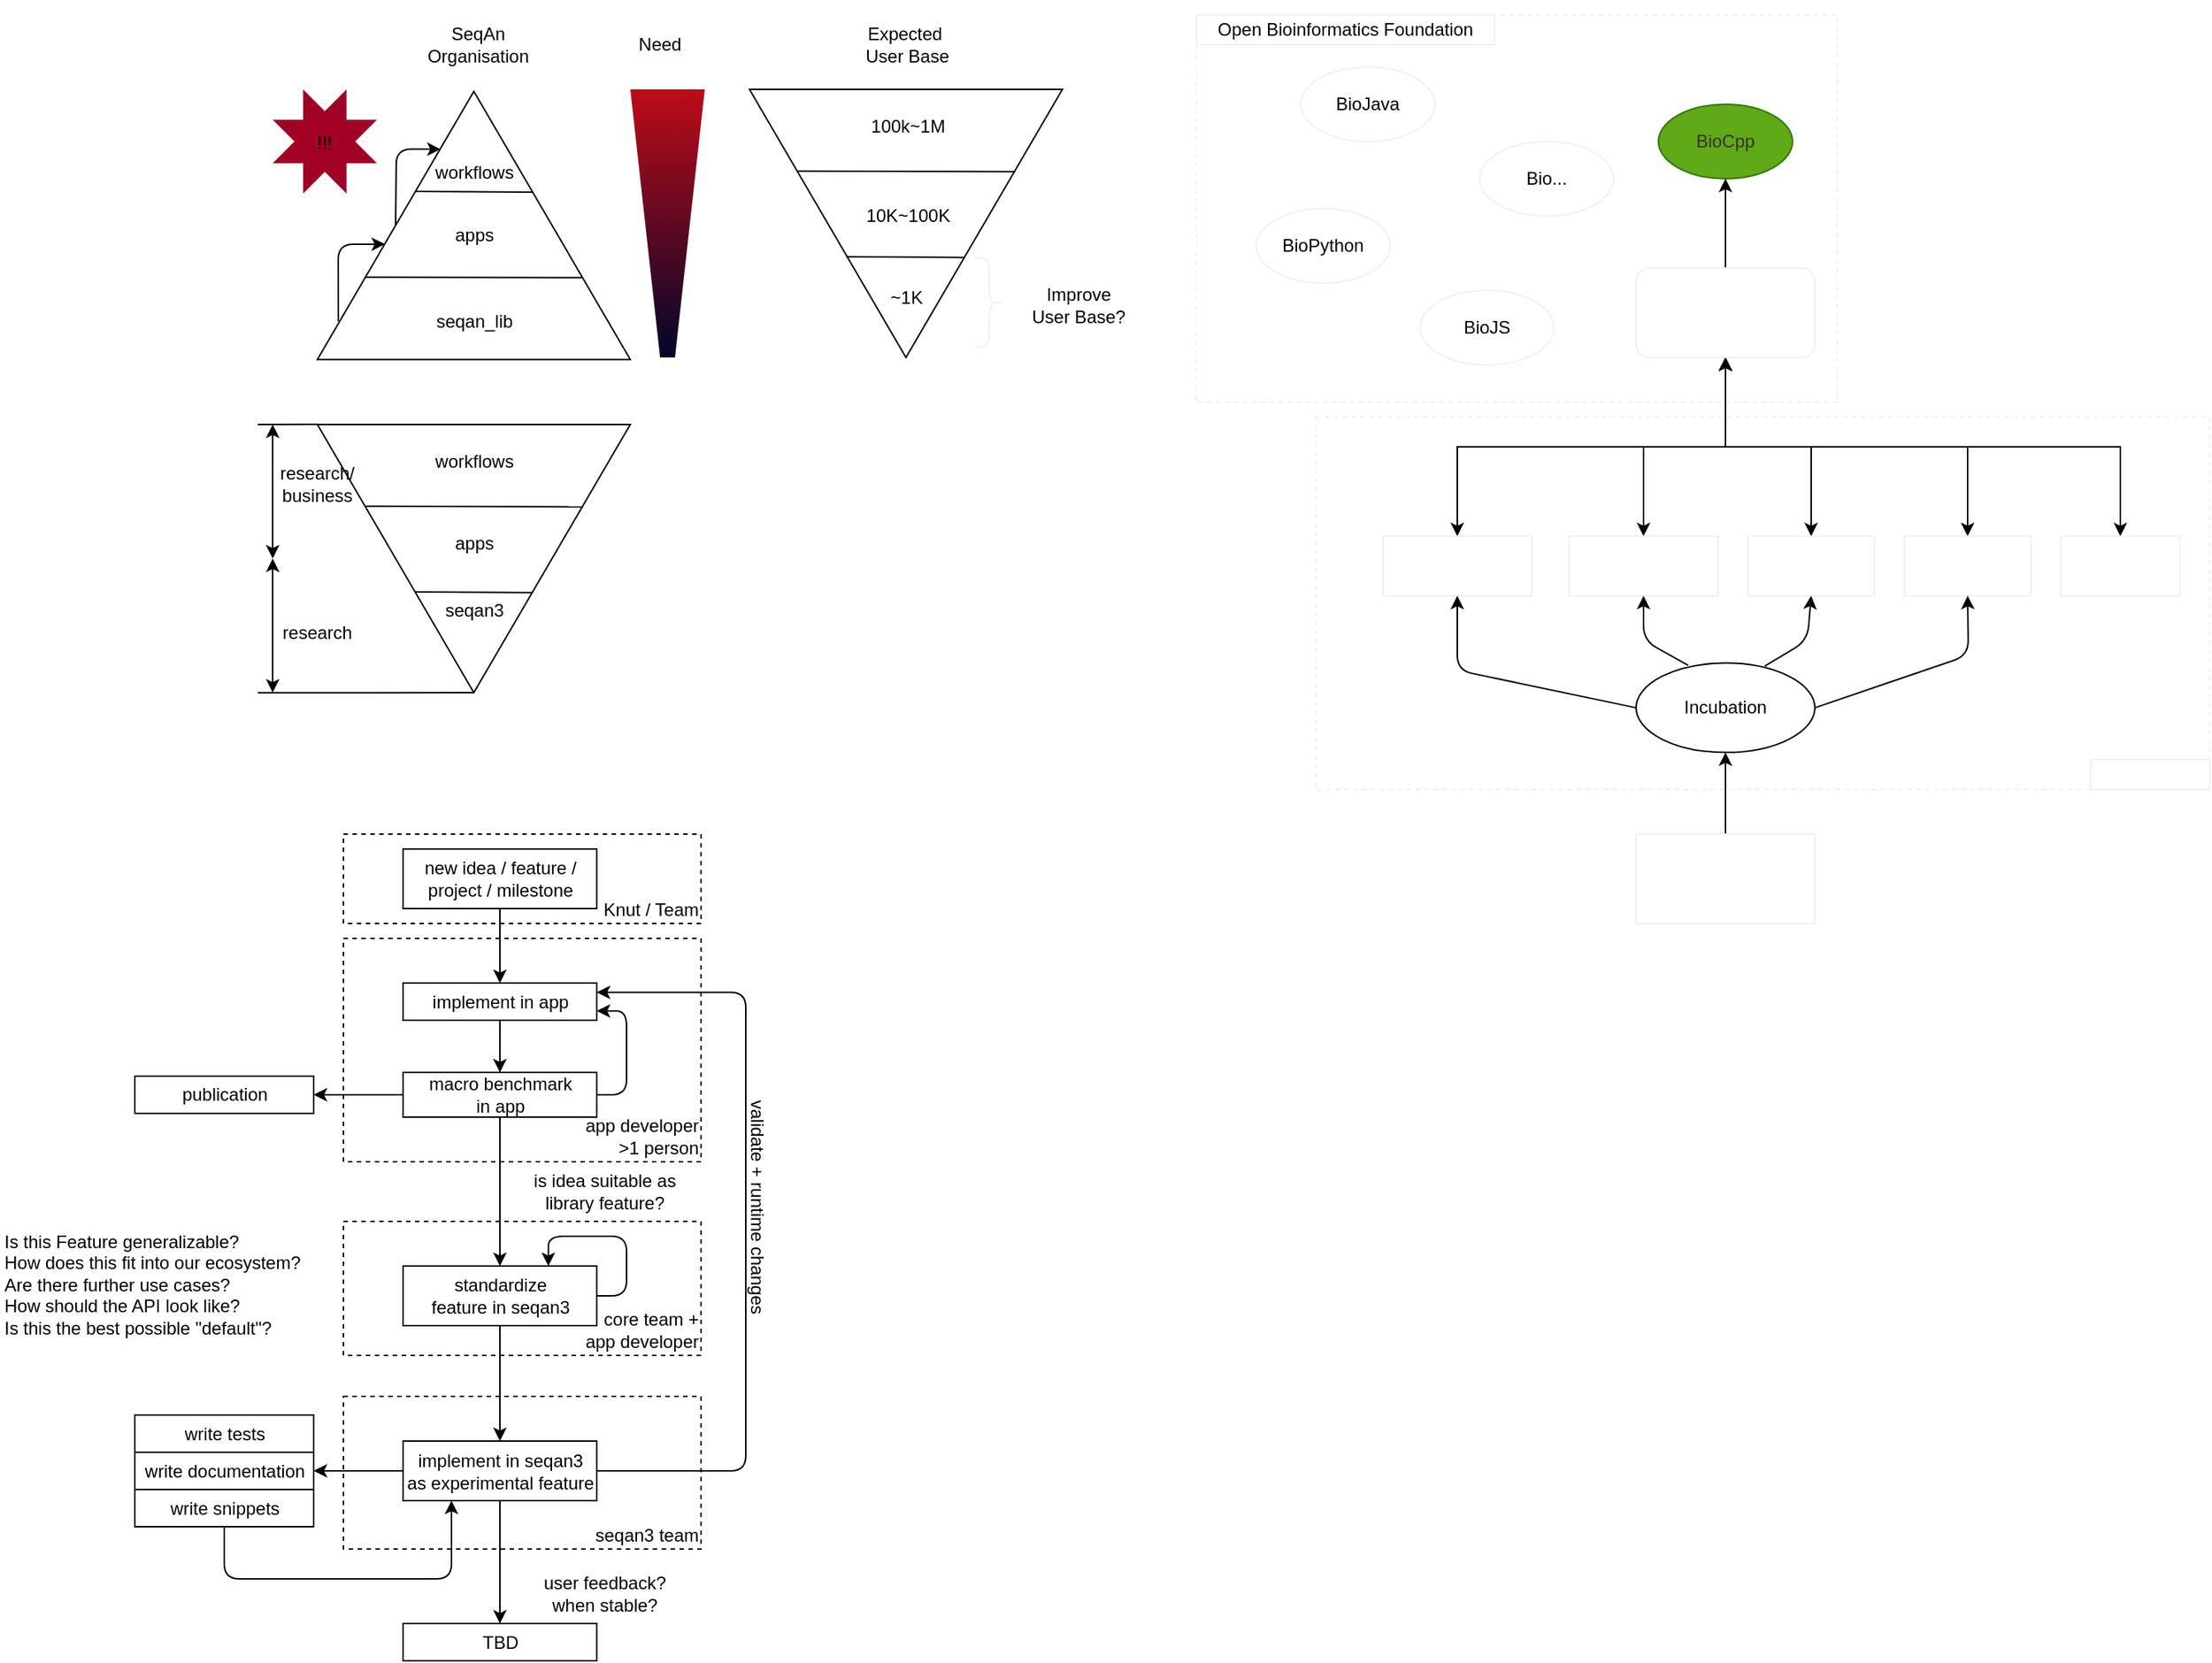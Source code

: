 <mxfile version="13.10.0" type="embed">
    <diagram id="-IhtOcsSOTefoXksXeGY" name="Page-1">
        <mxGraphModel dx="1217" dy="924" grid="1" gridSize="10" guides="1" tooltips="1" connect="1" arrows="1" fold="1" page="1" pageScale="1" pageWidth="827" pageHeight="1169" math="0" shadow="0">
            <root>
                <mxCell id="0"/>
                <mxCell id="1" parent="0"/>
                <mxCell id="144" value="" style="rounded=0;whiteSpace=wrap;html=1;dashed=1;strokeColor=#f0f0f0;fillColor=none;gradientColor=none;fontColor=#333333;" vertex="1" parent="1">
                    <mxGeometry x="920" y="290" width="600" height="250" as="geometry"/>
                </mxCell>
                <mxCell id="91" value="" style="group" connectable="0" vertex="1" parent="1">
                    <mxGeometry x="267.5" y="570" width="240" height="60" as="geometry"/>
                </mxCell>
                <mxCell id="86" value="" style="rounded=0;whiteSpace=wrap;html=1;fillColor=none;dashed=1;" vertex="1" parent="91">
                    <mxGeometry width="240" height="60" as="geometry"/>
                </mxCell>
                <mxCell id="87" value="Knut / Team" style="text;html=1;strokeColor=none;fillColor=none;align=right;verticalAlign=bottom;whiteSpace=wrap;rounded=0;dashed=1;" vertex="1" parent="91">
                    <mxGeometry x="150" y="40" width="90" height="20" as="geometry"/>
                </mxCell>
                <mxCell id="92" value="" style="group" connectable="0" vertex="1" parent="1">
                    <mxGeometry x="267.5" y="830" width="240" height="90" as="geometry"/>
                </mxCell>
                <mxCell id="93" value="" style="rounded=0;whiteSpace=wrap;html=1;fillColor=none;dashed=1;" vertex="1" parent="92">
                    <mxGeometry width="240" height="90" as="geometry"/>
                </mxCell>
                <mxCell id="94" value="core team +&lt;br&gt;app developer" style="text;html=1;strokeColor=none;fillColor=none;align=right;verticalAlign=bottom;whiteSpace=wrap;rounded=0;dashed=1;" vertex="1" parent="92">
                    <mxGeometry x="120" y="56.25" width="120" height="33.75" as="geometry"/>
                </mxCell>
                <mxCell id="102" value="" style="group" connectable="0" vertex="1" parent="1">
                    <mxGeometry x="267.5" y="947.5" width="240" height="102.5" as="geometry"/>
                </mxCell>
                <mxCell id="103" value="" style="rounded=0;whiteSpace=wrap;html=1;fillColor=none;dashed=1;" vertex="1" parent="102">
                    <mxGeometry width="240" height="102.5" as="geometry"/>
                </mxCell>
                <mxCell id="104" value="seqan3 team" style="text;html=1;strokeColor=none;fillColor=none;align=right;verticalAlign=bottom;whiteSpace=wrap;rounded=0;dashed=1;imageVerticalAlign=bottom;" vertex="1" parent="102">
                    <mxGeometry x="160" y="80" width="80" height="22.5" as="geometry"/>
                </mxCell>
                <mxCell id="90" value="" style="group" connectable="0" vertex="1" parent="1">
                    <mxGeometry x="267.5" y="640" width="240" height="150" as="geometry"/>
                </mxCell>
                <mxCell id="84" value="" style="rounded=0;whiteSpace=wrap;html=1;fillColor=none;dashed=1;" vertex="1" parent="90">
                    <mxGeometry width="240" height="150" as="geometry"/>
                </mxCell>
                <mxCell id="85" value="app developer&lt;br&gt;&amp;gt;1 person" style="text;html=1;strokeColor=none;fillColor=none;align=right;verticalAlign=bottom;whiteSpace=wrap;rounded=0;dashed=1;" vertex="1" parent="90">
                    <mxGeometry x="110" y="130" width="130" height="20" as="geometry"/>
                </mxCell>
                <mxCell id="36" value="" style="group;dashed=1;" vertex="1" connectable="0" parent="1">
                    <mxGeometry x="220" y="10" width="290" height="300" as="geometry"/>
                </mxCell>
                <mxCell id="16" value="" style="group;rotation=-180;dashed=1;" connectable="0" vertex="1" parent="36">
                    <mxGeometry x="30" y="60" width="215" height="210" as="geometry"/>
                </mxCell>
                <mxCell id="9" value="" style="triangle;whiteSpace=wrap;html=1;rotation=-90;" vertex="1" parent="16">
                    <mxGeometry x="15" y="-13.676" width="180" height="210.0" as="geometry"/>
                </mxCell>
                <mxCell id="12" value="seqan_lib" style="text;html=1;resizable=0;autosize=1;align=center;verticalAlign=middle;points=[];fillColor=none;strokeColor=none;rounded=0;rotation=0;" vertex="1" parent="16">
                    <mxGeometry x="70" y="146.324" width="70" height="20" as="geometry"/>
                </mxCell>
                <mxCell id="13" value="workflows" style="text;html=1;resizable=0;autosize=1;align=center;verticalAlign=middle;points=[];fillColor=none;strokeColor=none;rounded=0;rotation=0;" vertex="1" parent="16">
                    <mxGeometry x="70" y="46.324" width="70" height="20" as="geometry"/>
                </mxCell>
                <mxCell id="14" value="apps" style="text;html=1;resizable=0;autosize=1;align=center;verticalAlign=middle;points=[];fillColor=none;strokeColor=none;rounded=0;rotation=0;" vertex="1" parent="16">
                    <mxGeometry x="85" y="88.004" width="40" height="20" as="geometry"/>
                </mxCell>
                <mxCell id="10" value="" style="endArrow=none;html=1;exitX=0.624;exitY=0.688;exitDx=0;exitDy=0;exitPerimeter=0;entryX=0.627;entryY=0.313;entryDx=0;entryDy=0;entryPerimeter=0;" edge="1" parent="16" source="9" target="9">
                    <mxGeometry width="50" height="50" relative="1" as="geometry">
                        <mxPoint x="-124" y="43.324" as="sourcePoint"/>
                        <mxPoint x="-244" y="-26.676" as="targetPoint"/>
                    </mxGeometry>
                </mxCell>
                <mxCell id="11" value="" style="endArrow=none;html=1;entryX=0.307;entryY=0.151;entryDx=0;entryDy=0;entryPerimeter=0;exitX=0.305;exitY=0.845;exitDx=0;exitDy=0;exitPerimeter=0;verticalAlign=middle;" edge="1" parent="16" source="9" target="9">
                    <mxGeometry width="50" height="50" relative="1" as="geometry">
                        <mxPoint x="-124" y="51.324" as="sourcePoint"/>
                        <mxPoint x="-269" y="51.324" as="targetPoint"/>
                    </mxGeometry>
                </mxCell>
                <mxCell id="71" value="" style="edgeStyle=segmentEdgeStyle;endArrow=classic;html=1;exitX=0.142;exitY=0.067;exitDx=0;exitDy=0;exitPerimeter=0;entryX=0.43;entryY=0.216;entryDx=0;entryDy=0;entryPerimeter=0;" edge="1" parent="16" source="9" target="9">
                    <mxGeometry width="50" height="50" relative="1" as="geometry">
                        <mxPoint x="-40" y="146.32" as="sourcePoint"/>
                        <mxPoint x="47" y="104" as="targetPoint"/>
                        <Array as="points">
                            <mxPoint x="14" y="104"/>
                        </Array>
                    </mxGeometry>
                </mxCell>
                <mxCell id="73" value="" style="edgeStyle=segmentEdgeStyle;endArrow=classic;html=1;exitX=0.5;exitY=0;exitDx=0;exitDy=0;entryX=0.784;entryY=0.394;entryDx=0;entryDy=0;entryPerimeter=0;" edge="1" parent="16" source="9" target="9">
                    <mxGeometry width="50" height="50" relative="1" as="geometry">
                        <mxPoint x="52" y="80" as="sourcePoint"/>
                        <mxPoint x="80" y="40" as="targetPoint"/>
                        <Array as="points">
                            <mxPoint x="53" y="40"/>
                        </Array>
                    </mxGeometry>
                </mxCell>
                <mxCell id="82" value="integration" style="verticalLabelPosition=bottom;verticalAlign=top;html=1;shape=mxgraph.basic.8_point_star;dashed=1;fontColor=#ffffff;fillColor=#A20025;strokeColor=none;" vertex="1" parent="16">
                    <mxGeometry x="-30" y="-7.105e-15" width="70" height="70" as="geometry"/>
                </mxCell>
                <mxCell id="83" value="!!!" style="text;html=1;strokeColor=none;fillColor=none;align=center;verticalAlign=middle;whiteSpace=wrap;rounded=0;dashed=1;" vertex="1" parent="16">
                    <mxGeometry x="-15" y="26.32" width="40" height="20" as="geometry"/>
                </mxCell>
                <mxCell id="45" value="SeqAn Organisation" style="text;html=1;strokeColor=none;fillColor=none;align=center;verticalAlign=middle;whiteSpace=wrap;rounded=0;dashed=1;" vertex="1" parent="36">
                    <mxGeometry x="92.5" y="20" width="90" height="20" as="geometry"/>
                </mxCell>
                <mxCell id="59" value="" style="shape=trapezoid;perimeter=trapezoidPerimeter;whiteSpace=wrap;html=1;fixedSize=1;dashed=1;rotation=-180;size=20;fillColor=#01062A;gradientColor=#BF0B18;strokeColor=none;" vertex="1" parent="36">
                    <mxGeometry x="240" y="60" width="50" height="180" as="geometry"/>
                </mxCell>
                <mxCell id="43" value="" style="group" vertex="1" connectable="0" parent="1">
                    <mxGeometry x="480" y="10" width="310" height="300" as="geometry"/>
                </mxCell>
                <mxCell id="17" value="" style="group" connectable="0" vertex="1" parent="43">
                    <mxGeometry x="60" y="60" width="210" height="180" as="geometry"/>
                </mxCell>
                <mxCell id="2" value="" style="triangle;whiteSpace=wrap;html=1;rotation=90;" vertex="1" parent="17">
                    <mxGeometry x="15" y="-15" width="180" height="210" as="geometry"/>
                </mxCell>
                <mxCell id="6" value="~1K" style="text;html=1;resizable=0;autosize=1;align=center;verticalAlign=middle;points=[];fillColor=none;strokeColor=none;rounded=0;" vertex="1" parent="17">
                    <mxGeometry x="85" y="130" width="40" height="20" as="geometry"/>
                </mxCell>
                <mxCell id="7" value="100k~1M" style="text;html=1;resizable=0;autosize=1;align=center;verticalAlign=middle;points=[];fillColor=none;strokeColor=none;rounded=0;" vertex="1" parent="17">
                    <mxGeometry x="76" y="15" width="60" height="20" as="geometry"/>
                </mxCell>
                <mxCell id="8" value="10K~100K" style="text;html=1;resizable=0;autosize=1;align=center;verticalAlign=middle;points=[];fillColor=none;strokeColor=none;rounded=0;" vertex="1" parent="17">
                    <mxGeometry x="71" y="75" width="70" height="20" as="geometry"/>
                </mxCell>
                <mxCell id="3" value="" style="endArrow=none;html=1;exitX=0.624;exitY=0.688;exitDx=0;exitDy=0;exitPerimeter=0;entryX=0.627;entryY=0.313;entryDx=0;entryDy=0;entryPerimeter=0;" edge="1" parent="17" source="2" target="2">
                    <mxGeometry width="50" height="50" relative="1" as="geometry">
                        <mxPoint x="66.52" y="112.32" as="sourcePoint"/>
                        <mxPoint x="145.27" y="112.86" as="targetPoint"/>
                    </mxGeometry>
                </mxCell>
                <mxCell id="4" value="" style="endArrow=none;html=1;entryX=0.307;entryY=0.151;entryDx=0;entryDy=0;entryPerimeter=0;exitX=0.305;exitY=0.845;exitDx=0;exitDy=0;exitPerimeter=0;verticalAlign=middle;" edge="1" parent="17" source="2" target="2">
                    <mxGeometry width="50" height="50" relative="1" as="geometry">
                        <mxPoint x="33.55" y="54.9" as="sourcePoint"/>
                        <mxPoint x="179.29" y="55.26" as="targetPoint"/>
                    </mxGeometry>
                </mxCell>
                <mxCell id="88" value="" style="shape=curlyBracket;whiteSpace=wrap;html=1;rounded=1;strokeColor=#f0f0f0;fillColor=none;gradientColor=none;rotation=-180;" vertex="1" parent="17">
                    <mxGeometry x="151" y="113" width="20" height="60" as="geometry"/>
                </mxCell>
                <mxCell id="47" value="Expected&amp;nbsp;&lt;br&gt;User Base" style="text;html=1;strokeColor=none;fillColor=none;align=center;verticalAlign=middle;whiteSpace=wrap;rounded=0;dashed=1;" vertex="1" parent="43">
                    <mxGeometry x="121" y="20" width="90" height="20" as="geometry"/>
                </mxCell>
                <mxCell id="64" value="Need" style="text;html=1;strokeColor=none;fillColor=none;align=center;verticalAlign=middle;whiteSpace=wrap;rounded=0;dashed=1;" vertex="1" parent="43">
                    <mxGeometry x="-20" y="20" width="40" height="20" as="geometry"/>
                </mxCell>
                <mxCell id="89" value="Improve User Base?" style="text;html=1;strokeColor=none;fillColor=none;align=center;verticalAlign=middle;whiteSpace=wrap;rounded=0;" vertex="1" parent="43">
                    <mxGeometry x="246" y="195" width="70" height="20" as="geometry"/>
                </mxCell>
                <mxCell id="44" value="" style="group" connectable="0" vertex="1" parent="1">
                    <mxGeometry x="210" y="295" width="250" height="180.18" as="geometry"/>
                </mxCell>
                <mxCell id="25" value="" style="group" connectable="0" vertex="1" parent="44">
                    <mxGeometry x="40" width="210" height="180" as="geometry"/>
                </mxCell>
                <mxCell id="26" value="" style="triangle;whiteSpace=wrap;html=1;rotation=90;" vertex="1" parent="25">
                    <mxGeometry x="15" y="-15" width="180" height="210" as="geometry"/>
                </mxCell>
                <mxCell id="27" value="seqan3" style="text;html=1;resizable=0;autosize=1;align=center;verticalAlign=middle;points=[];fillColor=none;strokeColor=none;rounded=0;" vertex="1" parent="25">
                    <mxGeometry x="80" y="115" width="50" height="20" as="geometry"/>
                </mxCell>
                <mxCell id="28" value="workflows" style="text;html=1;resizable=0;autosize=1;align=center;verticalAlign=middle;points=[];fillColor=none;strokeColor=none;rounded=0;" vertex="1" parent="25">
                    <mxGeometry x="70" y="15" width="70" height="20" as="geometry"/>
                </mxCell>
                <mxCell id="29" value="apps" style="text;html=1;resizable=0;autosize=1;align=center;verticalAlign=middle;points=[];fillColor=none;strokeColor=none;rounded=0;" vertex="1" parent="25">
                    <mxGeometry x="85" y="70" width="40" height="20" as="geometry"/>
                </mxCell>
                <mxCell id="30" value="" style="endArrow=none;html=1;exitX=0.624;exitY=0.688;exitDx=0;exitDy=0;exitPerimeter=0;entryX=0.627;entryY=0.313;entryDx=0;entryDy=0;entryPerimeter=0;" edge="1" parent="25" source="26" target="26">
                    <mxGeometry width="50" height="50" relative="1" as="geometry">
                        <mxPoint x="110" y="138" as="sourcePoint"/>
                        <mxPoint x="230" y="208" as="targetPoint"/>
                    </mxGeometry>
                </mxCell>
                <mxCell id="31" value="" style="endArrow=none;html=1;entryX=0.307;entryY=0.151;entryDx=0;entryDy=0;entryPerimeter=0;exitX=0.305;exitY=0.845;exitDx=0;exitDy=0;exitPerimeter=0;verticalAlign=middle;" edge="1" parent="25" source="26" target="26">
                    <mxGeometry width="50" height="50" relative="1" as="geometry">
                        <mxPoint x="110" y="130" as="sourcePoint"/>
                        <mxPoint x="254.76" y="130.44" as="targetPoint"/>
                    </mxGeometry>
                </mxCell>
                <mxCell id="39" value="research" style="text;html=1;strokeColor=none;fillColor=none;align=center;verticalAlign=middle;whiteSpace=wrap;rounded=0;" vertex="1" parent="25">
                    <mxGeometry x="-20" y="130" width="40" height="20" as="geometry"/>
                </mxCell>
                <mxCell id="37" value="research/&lt;br&gt;business" style="text;html=1;strokeColor=none;fillColor=none;align=center;verticalAlign=middle;whiteSpace=wrap;rounded=0;" vertex="1" parent="25">
                    <mxGeometry x="-20" y="30" width="40" height="20" as="geometry"/>
                </mxCell>
                <mxCell id="113" value="" style="group" connectable="0" vertex="1" parent="44">
                    <mxGeometry width="10" height="180.18" as="geometry"/>
                </mxCell>
                <mxCell id="34" value="" style="endArrow=classic;startArrow=classic;html=1;" edge="1" parent="113">
                    <mxGeometry width="50" height="50" relative="1" as="geometry">
                        <mxPoint x="10" y="90" as="sourcePoint"/>
                        <mxPoint x="10" as="targetPoint"/>
                    </mxGeometry>
                </mxCell>
                <mxCell id="35" value="" style="endArrow=none;html=1;entryX=-0.001;entryY=1;entryDx=0;entryDy=0;entryPerimeter=0;" edge="1" parent="113" target="26">
                    <mxGeometry width="50" height="50" relative="1" as="geometry">
                        <mxPoint as="sourcePoint"/>
                        <mxPoint x="30" y="10" as="targetPoint"/>
                    </mxGeometry>
                </mxCell>
                <mxCell id="38" value="" style="endArrow=classic;startArrow=classic;html=1;" edge="1" parent="113">
                    <mxGeometry width="50" height="50" relative="1" as="geometry">
                        <mxPoint x="10" y="180" as="sourcePoint"/>
                        <mxPoint x="10" y="90" as="targetPoint"/>
                    </mxGeometry>
                </mxCell>
                <mxCell id="41" value="" style="endArrow=none;html=1;entryX=1;entryY=0.5;entryDx=0;entryDy=0;" edge="1" parent="113" target="26">
                    <mxGeometry width="50" height="50" relative="1" as="geometry">
                        <mxPoint y="180.18" as="sourcePoint"/>
                        <mxPoint x="40" y="180.0" as="targetPoint"/>
                    </mxGeometry>
                </mxCell>
                <mxCell id="51" value="new idea / feature / project / milestone" style="rounded=0;whiteSpace=wrap;html=1;fillColor=none;" vertex="1" parent="1">
                    <mxGeometry x="307.5" y="580" width="130" height="40" as="geometry"/>
                </mxCell>
                <mxCell id="53" value="" style="endArrow=classic;html=1;exitX=0.5;exitY=1;exitDx=0;exitDy=0;entryX=0.5;entryY=0;entryDx=0;entryDy=0;" edge="1" parent="1" source="51" target="54">
                    <mxGeometry width="50" height="50" relative="1" as="geometry">
                        <mxPoint x="367.5" y="690" as="sourcePoint"/>
                        <mxPoint x="367.5" y="640" as="targetPoint"/>
                    </mxGeometry>
                </mxCell>
                <mxCell id="54" value="implement in app" style="rounded=0;whiteSpace=wrap;html=1;fillColor=none;" vertex="1" parent="1">
                    <mxGeometry x="307.5" y="670" width="130" height="25" as="geometry"/>
                </mxCell>
                <mxCell id="70" value="" style="edgeStyle=orthogonalEdgeStyle;rounded=0;orthogonalLoop=1;jettySize=auto;html=1;endArrow=none;endFill=0;" edge="1" parent="1" source="55" target="54">
                    <mxGeometry relative="1" as="geometry"/>
                </mxCell>
                <mxCell id="55" value="macro benchmark&lt;br&gt;in app" style="rounded=0;whiteSpace=wrap;html=1;fillColor=none;" vertex="1" parent="1">
                    <mxGeometry x="307.5" y="730" width="130" height="30" as="geometry"/>
                </mxCell>
                <mxCell id="56" value="" style="endArrow=classic;html=1;entryX=0.5;entryY=0;entryDx=0;entryDy=0;exitX=0.5;exitY=1;exitDx=0;exitDy=0;" edge="1" parent="1" source="54" target="55">
                    <mxGeometry width="50" height="50" relative="1" as="geometry">
                        <mxPoint x="347.5" y="730" as="sourcePoint"/>
                        <mxPoint x="397.5" y="680" as="targetPoint"/>
                    </mxGeometry>
                </mxCell>
                <mxCell id="61" value="" style="endArrow=classic;html=1;exitX=1;exitY=0.5;exitDx=0;exitDy=0;entryX=1;entryY=0.75;entryDx=0;entryDy=0;edgeStyle=orthogonalEdgeStyle;" edge="1" parent="1" source="55" target="54">
                    <mxGeometry width="50" height="50" relative="1" as="geometry">
                        <mxPoint x="487.5" y="790" as="sourcePoint"/>
                        <mxPoint x="537.5" y="740" as="targetPoint"/>
                        <Array as="points">
                            <mxPoint x="457.5" y="745"/>
                            <mxPoint x="457.5" y="689"/>
                        </Array>
                    </mxGeometry>
                </mxCell>
                <mxCell id="62" value="" style="endArrow=classic;html=1;exitX=0;exitY=0.5;exitDx=0;exitDy=0;entryX=1;entryY=0.5;entryDx=0;entryDy=0;" edge="1" parent="1" source="55" target="63">
                    <mxGeometry width="50" height="50" relative="1" as="geometry">
                        <mxPoint x="417.5" y="780" as="sourcePoint"/>
                        <mxPoint x="467.5" y="730" as="targetPoint"/>
                    </mxGeometry>
                </mxCell>
                <mxCell id="63" value="publication" style="rounded=0;whiteSpace=wrap;html=1;fillColor=none;" vertex="1" parent="1">
                    <mxGeometry x="127.5" y="732.5" width="120" height="25" as="geometry"/>
                </mxCell>
                <mxCell id="72" style="edgeStyle=orthogonalEdgeStyle;rounded=0;orthogonalLoop=1;jettySize=auto;html=1;entryX=0.5;entryY=0;entryDx=0;entryDy=0;endArrow=classic;endFill=1;" edge="1" parent="1" source="65" target="69">
                    <mxGeometry relative="1" as="geometry"/>
                </mxCell>
                <mxCell id="65" value="standardize &lt;br&gt;feature in seqan3" style="rounded=0;whiteSpace=wrap;html=1;fillColor=none;" vertex="1" parent="1">
                    <mxGeometry x="307.5" y="860" width="130" height="40" as="geometry"/>
                </mxCell>
                <mxCell id="66" value="" style="endArrow=classic;html=1;entryX=0.5;entryY=0;entryDx=0;entryDy=0;exitX=0.5;exitY=1;exitDx=0;exitDy=0;" edge="1" parent="1" source="55" target="65">
                    <mxGeometry width="50" height="50" relative="1" as="geometry">
                        <mxPoint x="377.5" y="695" as="sourcePoint"/>
                        <mxPoint x="377.5" y="730" as="targetPoint"/>
                        <Array as="points"/>
                    </mxGeometry>
                </mxCell>
                <mxCell id="68" value="is idea suitable as library feature?" style="text;html=1;strokeColor=none;fillColor=none;align=center;verticalAlign=middle;whiteSpace=wrap;rounded=0;" vertex="1" parent="1">
                    <mxGeometry x="377.5" y="800" width="130" height="20" as="geometry"/>
                </mxCell>
                <mxCell id="74" value="" style="endArrow=classic;html=1;exitX=0;exitY=0.5;exitDx=0;exitDy=0;entryX=1;entryY=0.5;entryDx=0;entryDy=0;" edge="1" parent="1" source="69" target="76">
                    <mxGeometry width="50" height="50" relative="1" as="geometry">
                        <mxPoint x="237.5" y="960" as="sourcePoint"/>
                        <mxPoint x="247.5" y="973" as="targetPoint"/>
                    </mxGeometry>
                </mxCell>
                <mxCell id="75" value="write tests" style="rounded=0;whiteSpace=wrap;html=1;fillColor=none;" vertex="1" parent="1">
                    <mxGeometry x="127.5" y="960" width="120" height="25" as="geometry"/>
                </mxCell>
                <mxCell id="76" value="write documentation" style="rounded=0;whiteSpace=wrap;html=1;fillColor=none;" vertex="1" parent="1">
                    <mxGeometry x="127.5" y="985" width="120" height="25" as="geometry"/>
                </mxCell>
                <mxCell id="126" style="edgeStyle=orthogonalEdgeStyle;orthogonalLoop=1;jettySize=auto;html=1;entryX=0.25;entryY=1;entryDx=0;entryDy=0;endArrow=classic;endFill=1;exitX=0.5;exitY=1;exitDx=0;exitDy=0;rounded=1;" edge="1" parent="1" source="78" target="69">
                    <mxGeometry relative="1" as="geometry">
                        <Array as="points">
                            <mxPoint x="187.5" y="1070"/>
                            <mxPoint x="340.5" y="1070"/>
                        </Array>
                    </mxGeometry>
                </mxCell>
                <mxCell id="78" value="write snippets" style="rounded=0;whiteSpace=wrap;html=1;fillColor=none;" vertex="1" parent="1">
                    <mxGeometry x="127.5" y="1010" width="120" height="25" as="geometry"/>
                </mxCell>
                <mxCell id="79" value="" style="endArrow=classic;html=1;exitX=0.5;exitY=1;exitDx=0;exitDy=0;entryX=0.5;entryY=0;entryDx=0;entryDy=0;" edge="1" parent="1" source="69" target="80">
                    <mxGeometry width="50" height="50" relative="1" as="geometry">
                        <mxPoint x="347.5" y="990" as="sourcePoint"/>
                        <mxPoint x="367.5" y="1010" as="targetPoint"/>
                    </mxGeometry>
                </mxCell>
                <mxCell id="80" value="TBD" style="rounded=0;whiteSpace=wrap;html=1;fillColor=none;" vertex="1" parent="1">
                    <mxGeometry x="307.5" y="1100" width="130" height="25" as="geometry"/>
                </mxCell>
                <mxCell id="97" value="" style="rounded=0;whiteSpace=wrap;html=1;strokeColor=#f0f0f0;fillColor=none;gradientColor=none;dashed=1;" vertex="1" parent="1">
                    <mxGeometry x="840" y="20" width="430" height="260" as="geometry"/>
                </mxCell>
                <mxCell id="98" value="Open Bioinformatics Foundation" style="text;html=1;fillColor=none;align=center;verticalAlign=middle;whiteSpace=wrap;rounded=0;strokeColor=#f0f0f0;" vertex="1" parent="1">
                    <mxGeometry x="840" y="20" width="200" height="20" as="geometry"/>
                </mxCell>
                <mxCell id="99" value="BioPython" style="ellipse;whiteSpace=wrap;html=1;strokeColor=#f0f0f0;fillColor=none;gradientColor=none;" vertex="1" parent="1">
                    <mxGeometry x="880" y="150" width="90" height="50" as="geometry"/>
                </mxCell>
                <mxCell id="100" value="BioJava" style="ellipse;whiteSpace=wrap;html=1;strokeColor=#f0f0f0;fillColor=none;gradientColor=none;" vertex="1" parent="1">
                    <mxGeometry x="910" y="55" width="90" height="50" as="geometry"/>
                </mxCell>
                <mxCell id="101" value="Bio..." style="ellipse;whiteSpace=wrap;html=1;strokeColor=#f0f0f0;fillColor=none;gradientColor=none;" vertex="1" parent="1">
                    <mxGeometry x="1030" y="105" width="90" height="50" as="geometry"/>
                </mxCell>
                <mxCell id="105" value="BioCpp" style="ellipse;whiteSpace=wrap;html=1;strokeColor=#2D7600;fillColor=#60a917;fontColor=#333333;" vertex="1" parent="1">
                    <mxGeometry x="1150" y="80" width="90" height="50" as="geometry"/>
                </mxCell>
                <mxCell id="107" value="user feedback?&lt;br&gt;when stable?" style="text;html=1;strokeColor=none;fillColor=none;align=center;verticalAlign=middle;whiteSpace=wrap;rounded=0;" vertex="1" parent="1">
                    <mxGeometry x="377.5" y="1070" width="130" height="20" as="geometry"/>
                </mxCell>
                <mxCell id="128" value="" style="edgeStyle=orthogonalEdgeStyle;rounded=0;orthogonalLoop=1;jettySize=auto;html=1;fontColor=#333333;startArrow=none;startFill=0;" edge="1" parent="1" source="109" target="120">
                    <mxGeometry relative="1" as="geometry"/>
                </mxCell>
                <mxCell id="109" value="&lt;font color=&quot;#ffffff&quot;&gt;SeqAn&lt;/font&gt;" style="rounded=0;whiteSpace=wrap;html=1;strokeColor=#f0f0f0;fillColor=none;gradientColor=none;fontColor=#333333;" vertex="1" parent="1">
                    <mxGeometry x="1135" y="570" width="120" height="60" as="geometry"/>
                </mxCell>
                <mxCell id="143" style="edgeStyle=orthogonalEdgeStyle;rounded=0;orthogonalLoop=1;jettySize=auto;html=1;exitX=0.5;exitY=0;exitDx=0;exitDy=0;entryX=0.5;entryY=1;entryDx=0;entryDy=0;fontColor=#333333;startArrow=classic;startFill=1;" edge="1" parent="1" source="110" target="125">
                    <mxGeometry relative="1" as="geometry"/>
                </mxCell>
                <mxCell id="110" value="&lt;font color=&quot;#ffffff&quot;&gt;Biocpp.Alphabet&lt;/font&gt;" style="rounded=0;whiteSpace=wrap;html=1;strokeColor=#f0f0f0;fillColor=none;gradientColor=none;fontColor=#333333;" vertex="1" parent="1">
                    <mxGeometry x="965" y="370" width="100" height="40" as="geometry"/>
                </mxCell>
                <mxCell id="135" style="edgeStyle=orthogonalEdgeStyle;rounded=0;orthogonalLoop=1;jettySize=auto;html=1;exitX=0.5;exitY=0;exitDx=0;exitDy=0;entryX=0.5;entryY=1;entryDx=0;entryDy=0;fontColor=#333333;startArrow=classic;startFill=1;" edge="1" parent="1" source="111" target="125">
                    <mxGeometry relative="1" as="geometry"/>
                </mxCell>
                <mxCell id="111" value="&lt;font color=&quot;#ffffff&quot;&gt;Biocpp.Alignment&lt;/font&gt;" style="rounded=0;whiteSpace=wrap;html=1;strokeColor=#f0f0f0;fillColor=none;gradientColor=none;fontColor=#333333;" vertex="1" parent="1">
                    <mxGeometry x="1090" y="370" width="100" height="40" as="geometry"/>
                </mxCell>
                <mxCell id="133" style="edgeStyle=orthogonalEdgeStyle;rounded=0;orthogonalLoop=1;jettySize=auto;html=1;exitX=0.5;exitY=0;exitDx=0;exitDy=0;entryX=0.5;entryY=1;entryDx=0;entryDy=0;fontColor=#333333;startArrow=classic;startFill=1;" edge="1" parent="1" source="112" target="125">
                    <mxGeometry relative="1" as="geometry"/>
                </mxCell>
                <mxCell id="112" value="&lt;font color=&quot;#ffffff&quot;&gt;Biocpp.IO&lt;/font&gt;" style="rounded=0;whiteSpace=wrap;html=1;strokeColor=#f0f0f0;fillColor=none;gradientColor=none;fontColor=#333333;" vertex="1" parent="1">
                    <mxGeometry x="1210" y="370" width="85" height="40" as="geometry"/>
                </mxCell>
                <mxCell id="136" style="edgeStyle=orthogonalEdgeStyle;rounded=0;orthogonalLoop=1;jettySize=auto;html=1;exitX=0.5;exitY=0;exitDx=0;exitDy=0;entryX=0.5;entryY=1;entryDx=0;entryDy=0;fontColor=#333333;startArrow=classic;startFill=1;" edge="1" parent="1" source="114" target="125">
                    <mxGeometry relative="1" as="geometry"/>
                </mxCell>
                <mxCell id="114" value="&lt;font color=&quot;#ffffff&quot;&gt;Biocpp.Search&lt;/font&gt;" style="rounded=0;whiteSpace=wrap;html=1;strokeColor=#f0f0f0;fillColor=none;gradientColor=none;fontColor=#333333;" vertex="1" parent="1">
                    <mxGeometry x="1315" y="370" width="85" height="40" as="geometry"/>
                </mxCell>
                <mxCell id="115" value="" style="endArrow=classic;html=1;fontColor=#333333;exitX=1;exitY=0.5;exitDx=0;exitDy=0;entryX=0.5;entryY=1;entryDx=0;entryDy=0;" edge="1" parent="1" source="120" target="114">
                    <mxGeometry width="50" height="50" relative="1" as="geometry">
                        <mxPoint x="1235" y="540" as="sourcePoint"/>
                        <mxPoint x="1285" y="490" as="targetPoint"/>
                        <Array as="points">
                            <mxPoint x="1358" y="450"/>
                        </Array>
                    </mxGeometry>
                </mxCell>
                <mxCell id="116" value="" style="endArrow=classic;html=1;fontColor=#333333;entryX=0.5;entryY=1;entryDx=0;entryDy=0;exitX=0.72;exitY=0.033;exitDx=0;exitDy=0;exitPerimeter=0;" edge="1" parent="1" source="120" target="112">
                    <mxGeometry width="50" height="50" relative="1" as="geometry">
                        <mxPoint x="1195" y="518" as="sourcePoint"/>
                        <mxPoint x="1367.5" y="470" as="targetPoint"/>
                        <Array as="points">
                            <mxPoint x="1250" y="440"/>
                        </Array>
                    </mxGeometry>
                </mxCell>
                <mxCell id="117" value="" style="endArrow=classic;html=1;fontColor=#333333;exitX=0.291;exitY=0.025;exitDx=0;exitDy=0;entryX=0.5;entryY=1;entryDx=0;entryDy=0;exitPerimeter=0;" edge="1" parent="1" source="120" target="111">
                    <mxGeometry width="50" height="50" relative="1" as="geometry">
                        <mxPoint x="1155" y="530.0" as="sourcePoint"/>
                        <mxPoint x="1262.5" y="470" as="targetPoint"/>
                        <Array as="points">
                            <mxPoint x="1140" y="440"/>
                        </Array>
                    </mxGeometry>
                </mxCell>
                <mxCell id="118" value="" style="endArrow=classic;html=1;fontColor=#333333;entryX=0.5;entryY=1;entryDx=0;entryDy=0;exitX=0;exitY=0.5;exitDx=0;exitDy=0;" edge="1" parent="1" source="120" target="110">
                    <mxGeometry width="50" height="50" relative="1" as="geometry">
                        <mxPoint x="1155" y="530.0" as="sourcePoint"/>
                        <mxPoint x="1150" y="470" as="targetPoint"/>
                        <Array as="points">
                            <mxPoint x="1015" y="460"/>
                        </Array>
                    </mxGeometry>
                </mxCell>
                <mxCell id="119" value="" style="endArrow=classic;html=1;entryX=1;entryY=0.25;entryDx=0;entryDy=0;exitX=1;exitY=0.5;exitDx=0;exitDy=0;rounded=1;edgeStyle=orthogonalEdgeStyle;" edge="1" parent="1" source="69" target="54">
                    <mxGeometry width="50" height="50" relative="1" as="geometry">
                        <mxPoint x="587.5" y="1008" as="sourcePoint"/>
                        <mxPoint x="587.5" y="947.5" as="targetPoint"/>
                        <Array as="points">
                            <mxPoint x="537.5" y="998"/>
                            <mxPoint x="537.5" y="676"/>
                        </Array>
                    </mxGeometry>
                </mxCell>
                <mxCell id="120" value="Incubation" style="ellipse;whiteSpace=wrap;html=1;" vertex="1" parent="1">
                    <mxGeometry x="1135" y="455.18" width="120" height="60" as="geometry"/>
                </mxCell>
                <mxCell id="69" value="implement in seqan3&lt;br&gt;as experimental feature" style="rounded=0;whiteSpace=wrap;html=1;fillColor=none;" vertex="1" parent="1">
                    <mxGeometry x="307.5" y="977.5" width="130" height="40" as="geometry"/>
                </mxCell>
                <mxCell id="130" value="" style="edgeStyle=orthogonalEdgeStyle;rounded=0;orthogonalLoop=1;jettySize=auto;html=1;fontColor=#333333;" edge="1" parent="1" source="125" target="105">
                    <mxGeometry relative="1" as="geometry"/>
                </mxCell>
                <mxCell id="125" value="&lt;font color=&quot;#ffffff&quot;&gt;Standardisation&lt;/font&gt;" style="rounded=1;whiteSpace=wrap;html=1;strokeColor=#f0f0f0;fillColor=none;gradientColor=none;fontColor=#333333;" vertex="1" parent="1">
                    <mxGeometry x="1135" y="190" width="120" height="60" as="geometry"/>
                </mxCell>
                <mxCell id="127" value="" style="endArrow=classic;html=1;entryX=0.75;entryY=0;entryDx=0;entryDy=0;edgeStyle=orthogonalEdgeStyle;" edge="1" parent="1" target="65">
                    <mxGeometry width="50" height="50" relative="1" as="geometry">
                        <mxPoint x="437.5" y="880" as="sourcePoint"/>
                        <mxPoint x="437.5" y="826.19" as="targetPoint"/>
                        <Array as="points">
                            <mxPoint x="457.5" y="880"/>
                            <mxPoint x="457.5" y="840"/>
                            <mxPoint x="405.5" y="840"/>
                        </Array>
                    </mxGeometry>
                </mxCell>
                <mxCell id="147" style="edgeStyle=orthogonalEdgeStyle;rounded=0;orthogonalLoop=1;jettySize=auto;html=1;exitX=0.5;exitY=0;exitDx=0;exitDy=0;entryX=0.5;entryY=1;entryDx=0;entryDy=0;fontColor=#FFFFFF;startArrow=classic;startFill=1;" edge="1" parent="1" source="137" target="125">
                    <mxGeometry relative="1" as="geometry"/>
                </mxCell>
                <mxCell id="137" value="&lt;font color=&quot;#ffffff&quot;&gt;other ...&lt;/font&gt;" style="rounded=0;whiteSpace=wrap;html=1;strokeColor=#f0f0f0;fillColor=none;gradientColor=none;fontColor=#333333;" vertex="1" parent="1">
                    <mxGeometry x="1420" y="370" width="80" height="40" as="geometry"/>
                </mxCell>
                <mxCell id="141" value="Is this Feature&amp;nbsp;&lt;span&gt;generalizable&lt;/span&gt;?&lt;br&gt;How does this fit into our ecosystem?&lt;br&gt;Are there further use cases?&lt;br&gt;How should the API look like?&lt;br&gt;Is this the best possible &quot;default&quot;?" style="text;html=1;strokeColor=none;fillColor=none;align=left;verticalAlign=top;whiteSpace=wrap;rounded=0;dashed=1;" vertex="1" parent="1">
                    <mxGeometry x="37.5" y="830" width="230" height="60" as="geometry"/>
                </mxCell>
                <mxCell id="142" value="validate + runtime changes" style="text;html=1;strokeColor=none;fillColor=none;align=center;verticalAlign=middle;whiteSpace=wrap;rounded=0;dashed=1;rotation=90;" vertex="1" parent="1">
                    <mxGeometry x="457.5" y="810" width="175" height="20" as="geometry"/>
                </mxCell>
                <mxCell id="148" value="Community" style="text;html=1;fillColor=none;align=center;verticalAlign=middle;whiteSpace=wrap;rounded=0;fontColor=#FFFFFF;strokeColor=#f0f0f0;" vertex="1" parent="1">
                    <mxGeometry x="1440" y="520" width="80" height="20" as="geometry"/>
                </mxCell>
                <mxCell id="149" style="edgeStyle=orthogonalEdgeStyle;rounded=0;orthogonalLoop=1;jettySize=auto;html=1;exitX=0.5;exitY=1;exitDx=0;exitDy=0;startArrow=none;startFill=0;fontColor=#FFFFFF;" edge="1" parent="1" source="100" target="100">
                    <mxGeometry relative="1" as="geometry"/>
                </mxCell>
                <mxCell id="150" value="BioJS" style="ellipse;whiteSpace=wrap;html=1;strokeColor=#f0f0f0;fillColor=none;gradientColor=none;" vertex="1" parent="1">
                    <mxGeometry x="990" y="205" width="90" height="50" as="geometry"/>
                </mxCell>
                <mxCell id="151" value="&lt;ul&gt;&lt;li&gt;&lt;span&gt;Standardisation&lt;/span&gt;&lt;br&gt;&lt;/li&gt;&lt;ul&gt;&lt;li&gt;compiler support&lt;/li&gt;&lt;li&gt;standard support&lt;/li&gt;&lt;li&gt;interoperability&lt;/li&gt;&lt;li&gt;...&lt;/li&gt;&lt;/ul&gt;&lt;li&gt;Cooperations&lt;/li&gt;&lt;ul&gt;&lt;li&gt;Python bindings&lt;/li&gt;&lt;li&gt;BioHackathons&lt;/li&gt;&lt;li&gt;Carepentries&lt;/li&gt;&lt;li&gt;...&lt;/li&gt;&lt;/ul&gt;&lt;li&gt;Financing?&lt;/li&gt;&lt;/ul&gt;" style="text;strokeColor=none;fillColor=none;html=1;whiteSpace=wrap;verticalAlign=middle;overflow=hidden;fontColor=#FFFFFF;" vertex="1" parent="1">
                    <mxGeometry x="1270" y="20" width="200" height="240" as="geometry"/>
                </mxCell>
            </root>
        </mxGraphModel>
    </diagram>
</mxfile>
